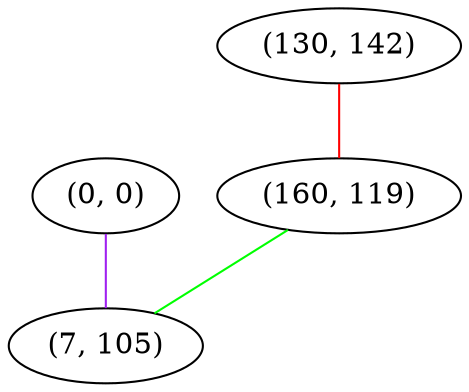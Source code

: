 graph "" {
"(0, 0)";
"(130, 142)";
"(160, 119)";
"(7, 105)";
"(0, 0)" -- "(7, 105)"  [color=purple, key=0, weight=4];
"(130, 142)" -- "(160, 119)"  [color=red, key=0, weight=1];
"(160, 119)" -- "(7, 105)"  [color=green, key=0, weight=2];
}
